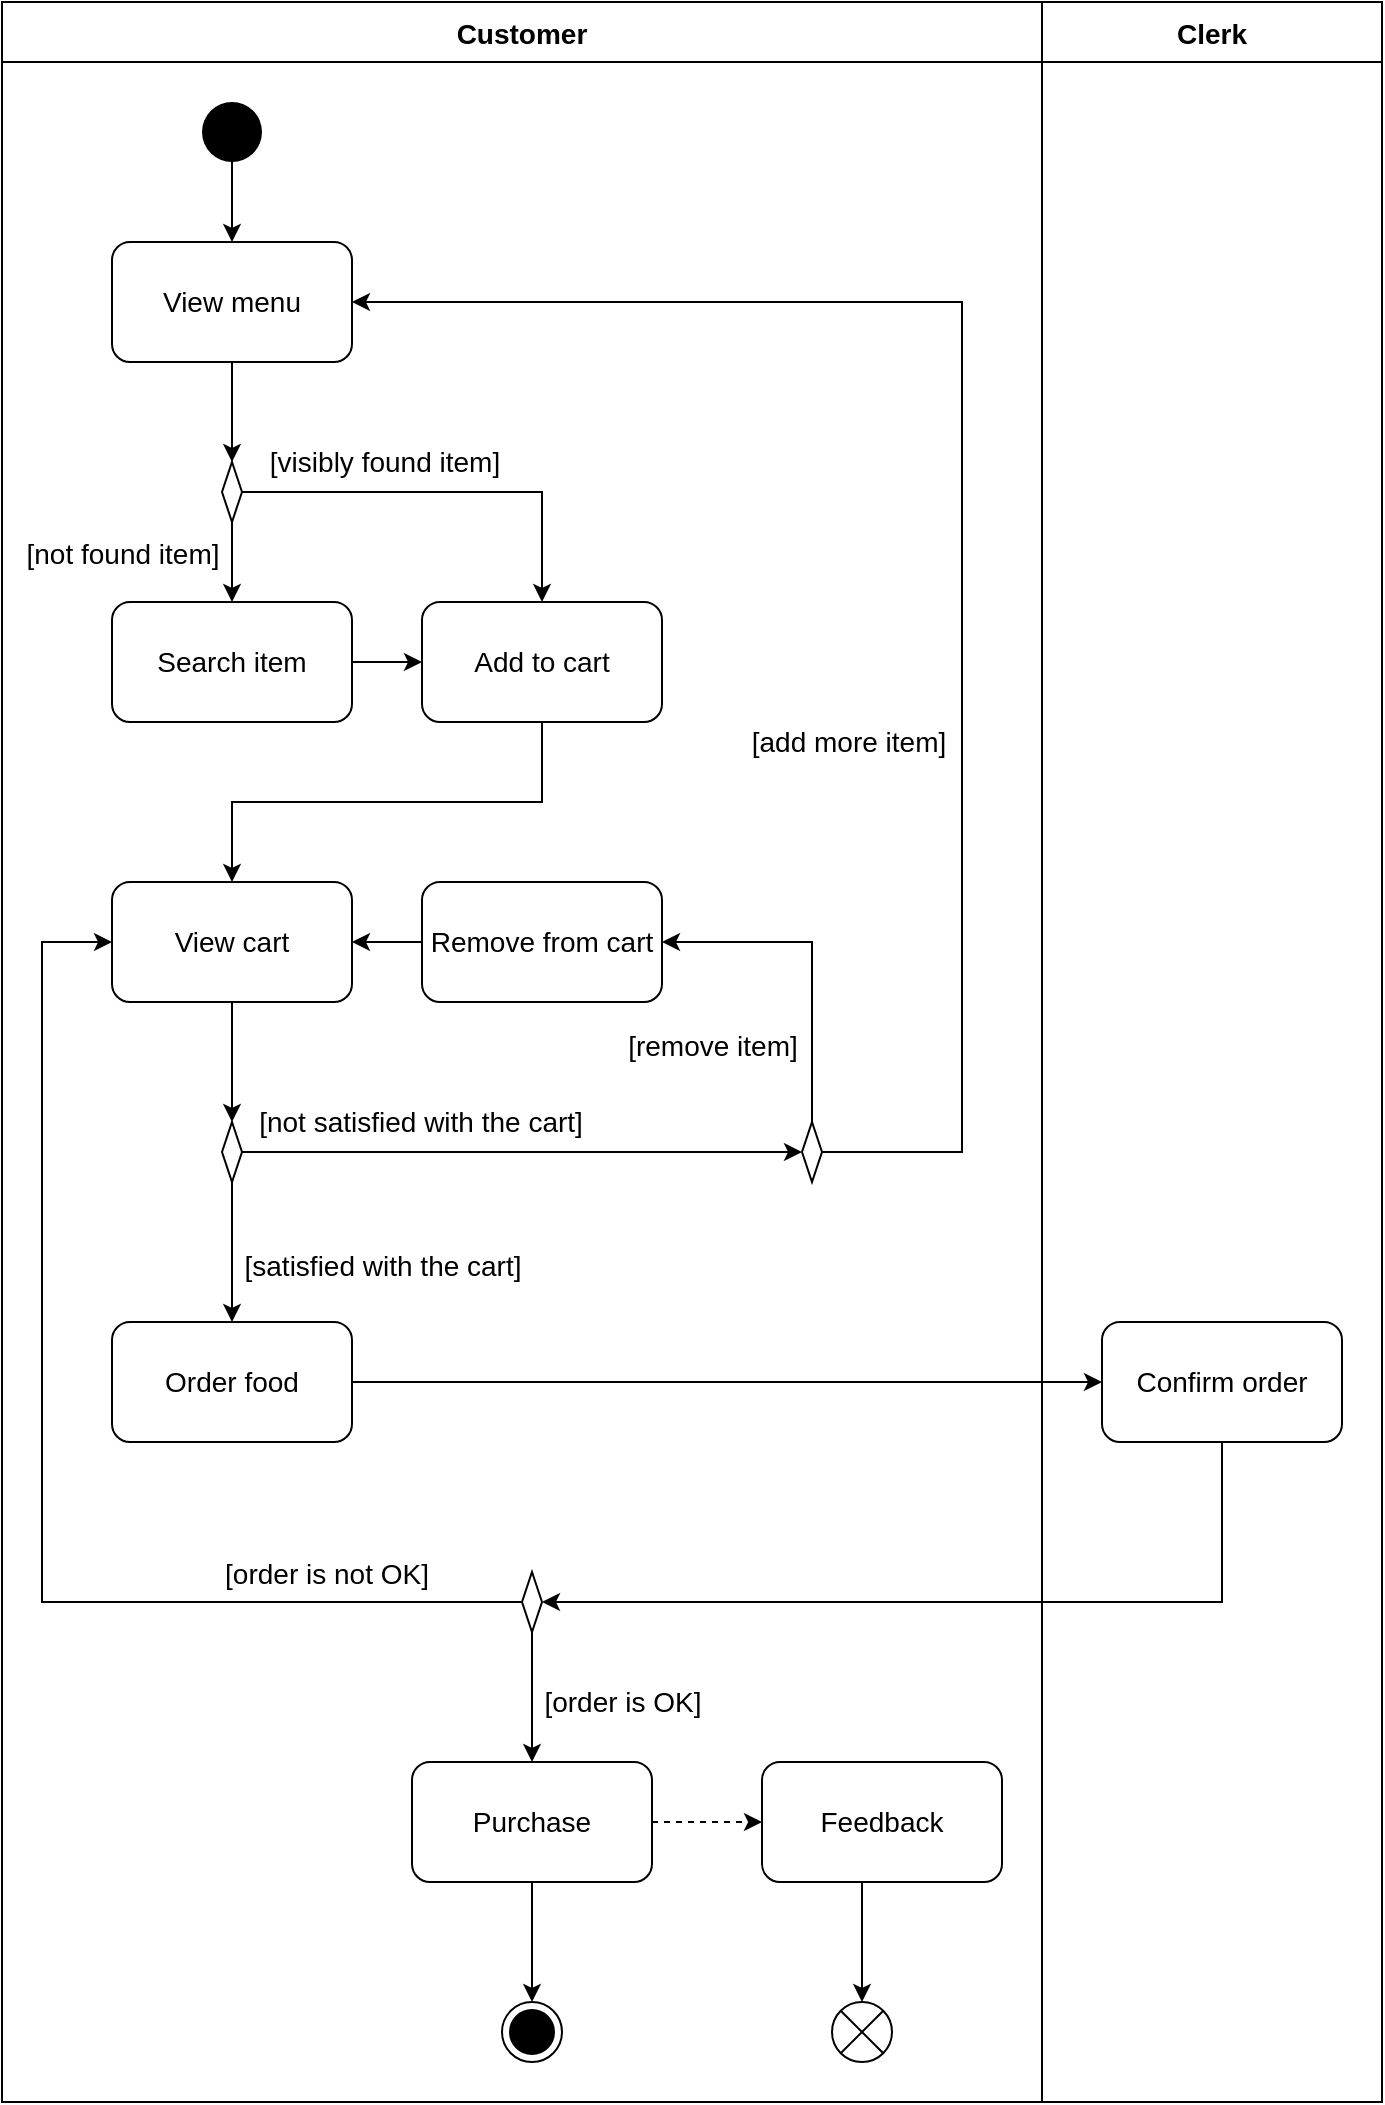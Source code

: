 <mxfile>
    <diagram id="HM_hNTSowewXskOLV_WR" name="Page-1">
        <mxGraphModel dx="1284" dy="538" grid="1" gridSize="10" guides="1" tooltips="1" connect="1" arrows="1" fold="1" page="1" pageScale="1" pageWidth="850" pageHeight="1100" math="0" shadow="0">
            <root>
                <mxCell id="0"/>
                <mxCell id="1" parent="0"/>
                <mxCell id="80" value="Clerk" style="swimlane;startSize=30;fontSize=14;" parent="1" vertex="1">
                    <mxGeometry x="680" width="170" height="1050" as="geometry"/>
                </mxCell>
                <mxCell id="26" value="Confirm order" style="rounded=1;whiteSpace=wrap;html=1;fontSize=14;" parent="80" vertex="1">
                    <mxGeometry x="30" y="660" width="120" height="60" as="geometry"/>
                </mxCell>
                <mxCell id="78" value="Customer" style="swimlane;startSize=30;fontSize=14;" parent="1" vertex="1">
                    <mxGeometry x="160" width="520" height="1050" as="geometry"/>
                </mxCell>
                <mxCell id="23" value="Order food" style="rounded=1;whiteSpace=wrap;html=1;fontSize=14;" parent="78" vertex="1">
                    <mxGeometry x="55" y="660" width="120" height="60" as="geometry"/>
                </mxCell>
                <mxCell id="33" value="Remove from cart" style="rounded=1;whiteSpace=wrap;html=1;fontSize=14;" parent="78" vertex="1">
                    <mxGeometry x="210" y="440" width="120" height="60" as="geometry"/>
                </mxCell>
                <mxCell id="61" value="Feedback" style="rounded=1;whiteSpace=wrap;html=1;fontSize=14;" parent="78" vertex="1">
                    <mxGeometry x="380" y="880" width="120" height="60" as="geometry"/>
                </mxCell>
                <mxCell id="70" value="" style="shape=sumEllipse;perimeter=ellipsePerimeter;whiteSpace=wrap;html=1;backgroundOutline=1;" parent="78" vertex="1">
                    <mxGeometry x="415" y="1000" width="30" height="30" as="geometry"/>
                </mxCell>
                <mxCell id="71" style="edgeStyle=elbowEdgeStyle;rounded=0;orthogonalLoop=1;jettySize=auto;html=1;endArrow=classic;endFill=1;" parent="78" source="61" target="70" edge="1">
                    <mxGeometry relative="1" as="geometry"/>
                </mxCell>
                <mxCell id="58" value="Purchase" style="rounded=1;whiteSpace=wrap;html=1;fontSize=14;" parent="78" vertex="1">
                    <mxGeometry x="205" y="880" width="120" height="60" as="geometry"/>
                </mxCell>
                <mxCell id="62" style="edgeStyle=orthogonalEdgeStyle;rounded=0;orthogonalLoop=1;jettySize=auto;html=1;fontSize=14;endArrow=classic;endFill=1;dashed=1;" parent="78" source="58" target="61" edge="1">
                    <mxGeometry relative="1" as="geometry"/>
                </mxCell>
                <mxCell id="63" value="" style="ellipse;html=1;shape=endState;fillColor=#000000;strokeColor=#000000;fontSize=14;" parent="78" vertex="1">
                    <mxGeometry x="250" y="1000" width="30" height="30" as="geometry"/>
                </mxCell>
                <mxCell id="66" style="edgeStyle=orthogonalEdgeStyle;rounded=0;orthogonalLoop=1;jettySize=auto;html=1;fontSize=14;endArrow=classic;endFill=1;" parent="78" source="58" target="63" edge="1">
                    <mxGeometry relative="1" as="geometry">
                        <mxPoint x="495" y="905" as="targetPoint"/>
                    </mxGeometry>
                </mxCell>
                <mxCell id="28" value="" style="rhombus;whiteSpace=wrap;html=1;fontSize=14;" parent="78" vertex="1">
                    <mxGeometry x="260" y="785" width="10" height="30" as="geometry"/>
                </mxCell>
                <mxCell id="59" value="[order is OK]" style="edgeStyle=orthogonalEdgeStyle;rounded=0;orthogonalLoop=1;jettySize=auto;html=1;fontSize=14;endArrow=classic;endFill=1;" parent="78" source="28" target="58" edge="1">
                    <mxGeometry x="0.077" y="45" relative="1" as="geometry">
                        <mxPoint as="offset"/>
                    </mxGeometry>
                </mxCell>
                <mxCell id="5" style="edgeStyle=orthogonalEdgeStyle;rounded=0;orthogonalLoop=1;jettySize=auto;html=1;fontSize=14;" parent="1" source="2" target="3" edge="1">
                    <mxGeometry relative="1" as="geometry">
                        <mxPoint x="315" y="150" as="targetPoint"/>
                    </mxGeometry>
                </mxCell>
                <mxCell id="2" value="" style="ellipse;fillColor=#000000;strokeColor=none;fontSize=14;" parent="1" vertex="1">
                    <mxGeometry x="260" y="50" width="30" height="30" as="geometry"/>
                </mxCell>
                <mxCell id="8" style="edgeStyle=elbowEdgeStyle;rounded=0;orthogonalLoop=1;jettySize=auto;html=1;endArrow=classic;endFill=1;fontSize=14;" parent="1" source="3" target="6" edge="1">
                    <mxGeometry relative="1" as="geometry">
                        <mxPoint x="275" y="270" as="targetPoint"/>
                    </mxGeometry>
                </mxCell>
                <mxCell id="11" value="[visibly found item]" style="edgeStyle=elbowEdgeStyle;rounded=0;orthogonalLoop=1;jettySize=auto;html=1;endArrow=classic;endFill=1;fontSize=14;" parent="1" source="6" target="15" edge="1">
                    <mxGeometry x="-0.317" y="15" relative="1" as="geometry">
                        <mxPoint x="350" y="550" as="targetPoint"/>
                        <mxPoint x="350" y="250" as="sourcePoint"/>
                        <Array as="points">
                            <mxPoint x="430" y="330"/>
                        </Array>
                        <mxPoint x="1" as="offset"/>
                    </mxGeometry>
                </mxCell>
                <mxCell id="3" value="View menu" style="rounded=1;whiteSpace=wrap;html=1;fontSize=14;" parent="1" vertex="1">
                    <mxGeometry x="215" y="120" width="120" height="60" as="geometry"/>
                </mxCell>
                <mxCell id="16" style="edgeStyle=elbowEdgeStyle;rounded=0;orthogonalLoop=1;jettySize=auto;html=1;fontSize=14;endArrow=classic;endFill=1;" parent="1" source="4" target="15" edge="1">
                    <mxGeometry relative="1" as="geometry"/>
                </mxCell>
                <mxCell id="4" value="Search item" style="rounded=1;whiteSpace=wrap;html=1;fontSize=14;" parent="1" vertex="1">
                    <mxGeometry x="215" y="300" width="120" height="60" as="geometry"/>
                </mxCell>
                <mxCell id="9" value="[not found item]" style="edgeStyle=elbowEdgeStyle;rounded=0;orthogonalLoop=1;jettySize=auto;html=1;endArrow=classic;endFill=1;fontSize=14;" parent="1" source="6" target="4" edge="1">
                    <mxGeometry x="-0.2" y="-55" relative="1" as="geometry">
                        <mxPoint as="offset"/>
                    </mxGeometry>
                </mxCell>
                <mxCell id="6" value="" style="rhombus;whiteSpace=wrap;html=1;fontSize=14;" parent="1" vertex="1">
                    <mxGeometry x="270" y="230" width="10" height="30" as="geometry"/>
                </mxCell>
                <mxCell id="52" style="edgeStyle=elbowEdgeStyle;rounded=0;orthogonalLoop=1;jettySize=auto;html=1;fontSize=14;endArrow=classic;endFill=1;elbow=vertical;" parent="1" source="15" target="47" edge="1">
                    <mxGeometry relative="1" as="geometry"/>
                </mxCell>
                <mxCell id="15" value="Add to cart" style="rounded=1;whiteSpace=wrap;html=1;fontSize=14;" parent="1" vertex="1">
                    <mxGeometry x="370" y="300" width="120" height="60" as="geometry"/>
                </mxCell>
                <mxCell id="31" value="[not satisfied with the cart]" style="edgeStyle=orthogonalEdgeStyle;rounded=0;orthogonalLoop=1;jettySize=auto;html=1;fontSize=14;endArrow=classic;endFill=1;" parent="1" source="17" target="30" edge="1">
                    <mxGeometry x="-0.357" y="15" relative="1" as="geometry">
                        <mxPoint x="520" y="705" as="targetPoint"/>
                        <mxPoint x="-1" as="offset"/>
                    </mxGeometry>
                </mxCell>
                <mxCell id="49" value="[satisfied with the cart]" style="edgeStyle=elbowEdgeStyle;rounded=0;orthogonalLoop=1;jettySize=auto;html=1;fontSize=14;endArrow=classic;endFill=1;" parent="1" source="17" target="23" edge="1">
                    <mxGeometry x="0.206" y="75" relative="1" as="geometry">
                        <mxPoint x="315" y="950" as="targetPoint"/>
                        <mxPoint as="offset"/>
                    </mxGeometry>
                </mxCell>
                <mxCell id="17" value="" style="rhombus;whiteSpace=wrap;html=1;fontSize=14;" parent="1" vertex="1">
                    <mxGeometry x="270" y="560" width="10" height="30" as="geometry"/>
                </mxCell>
                <mxCell id="27" style="edgeStyle=elbowEdgeStyle;rounded=0;orthogonalLoop=1;jettySize=auto;html=1;fontSize=14;endArrow=classic;endFill=1;" parent="1" source="23" target="26" edge="1">
                    <mxGeometry relative="1" as="geometry">
                        <mxPoint x="225" y="1120" as="targetPoint"/>
                    </mxGeometry>
                </mxCell>
                <mxCell id="45" style="edgeStyle=elbowEdgeStyle;rounded=0;orthogonalLoop=1;jettySize=auto;html=1;fontSize=14;endArrow=classic;endFill=1;" parent="1" source="26" target="28" edge="1">
                    <mxGeometry relative="1" as="geometry">
                        <Array as="points">
                            <mxPoint x="770" y="800"/>
                            <mxPoint x="740" y="750"/>
                        </Array>
                    </mxGeometry>
                </mxCell>
                <mxCell id="56" value="[order is not OK]" style="edgeStyle=elbowEdgeStyle;rounded=0;orthogonalLoop=1;jettySize=auto;html=1;fontSize=14;endArrow=classic;endFill=1;" parent="1" source="28" target="47" edge="1">
                    <mxGeometry x="-0.677" y="-14" relative="1" as="geometry">
                        <Array as="points">
                            <mxPoint x="180" y="630"/>
                        </Array>
                        <mxPoint x="-1" as="offset"/>
                    </mxGeometry>
                </mxCell>
                <mxCell id="34" value="[add more item]" style="edgeStyle=elbowEdgeStyle;rounded=0;orthogonalLoop=1;jettySize=auto;html=1;fontSize=14;endArrow=classic;endFill=1;" parent="1" source="30" target="3" edge="1">
                    <mxGeometry x="-0.312" y="57" relative="1" as="geometry">
                        <Array as="points">
                            <mxPoint x="640" y="390"/>
                        </Array>
                        <mxPoint x="615" y="855" as="sourcePoint"/>
                        <mxPoint as="offset"/>
                    </mxGeometry>
                </mxCell>
                <mxCell id="30" value="" style="rhombus;whiteSpace=wrap;html=1;fontSize=14;" parent="1" vertex="1">
                    <mxGeometry x="560" y="560" width="10" height="30" as="geometry"/>
                </mxCell>
                <mxCell id="53" style="edgeStyle=elbowEdgeStyle;rounded=0;orthogonalLoop=1;jettySize=auto;html=1;fontSize=14;endArrow=classic;endFill=1;" parent="1" source="33" target="47" edge="1">
                    <mxGeometry relative="1" as="geometry"/>
                </mxCell>
                <mxCell id="54" value="[remove item]" style="edgeStyle=elbowEdgeStyle;rounded=0;orthogonalLoop=1;jettySize=auto;html=1;fontSize=14;endArrow=classic;endFill=1;" parent="1" source="30" target="33" edge="1">
                    <mxGeometry x="-0.551" y="50" relative="1" as="geometry">
                        <Array as="points">
                            <mxPoint x="565" y="520"/>
                            <mxPoint x="710" y="510"/>
                            <mxPoint x="645" y="530"/>
                        </Array>
                        <mxPoint y="-1" as="offset"/>
                    </mxGeometry>
                </mxCell>
                <mxCell id="51" style="edgeStyle=elbowEdgeStyle;rounded=0;orthogonalLoop=1;jettySize=auto;html=1;fontSize=14;endArrow=classic;endFill=1;" parent="1" source="47" target="17" edge="1">
                    <mxGeometry relative="1" as="geometry">
                        <mxPoint x="273" y="750" as="targetPoint"/>
                    </mxGeometry>
                </mxCell>
                <mxCell id="47" value="View cart" style="rounded=1;whiteSpace=wrap;html=1;fontSize=14;" parent="1" vertex="1">
                    <mxGeometry x="215" y="440" width="120" height="60" as="geometry"/>
                </mxCell>
            </root>
        </mxGraphModel>
    </diagram>
</mxfile>